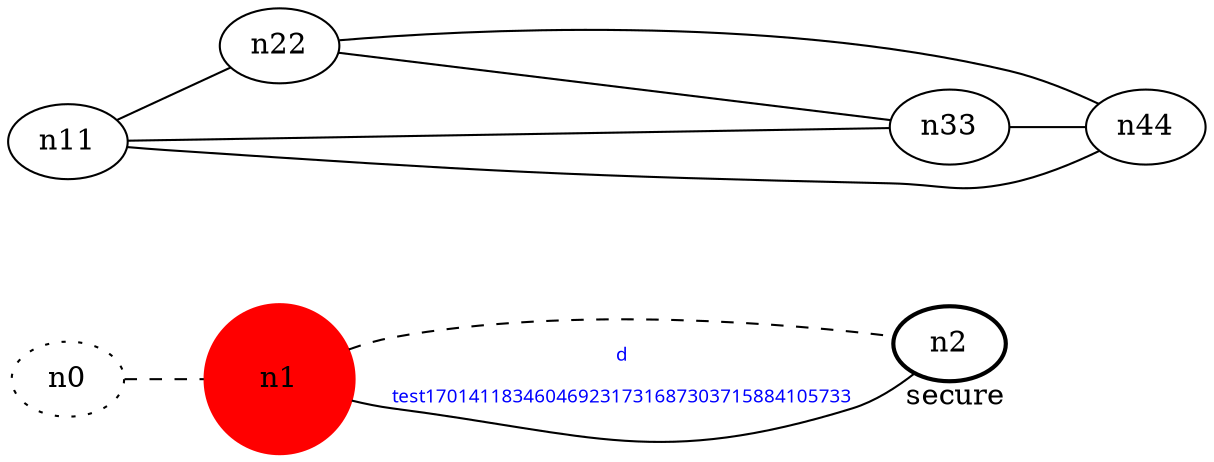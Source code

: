 graph test170141183460469231731687303715884105733 {
	rankdir=LR;
	n0 [style=dotted, fillcolor="#123456"]; // c2; c3; c2 -- c3
	fontcolor=blue; /* c0; c1; c0 -- c1 */
	n1 [height=1, width=1, color=red, style=filled];
	n2 [style=bold, xlabel="secure"];
	n0 -- n1 -- n2[style=dashed];
	n1 -- n2 [fontname="comic sans", label="d\n\l\G", fontcolor=blue, fontsize=9];
	n11 -- n22;
	n11 -- n33;
	n11 -- n44;
	n22 -- n33;
	n22 -- n44;
	n33 -- n44;
}
